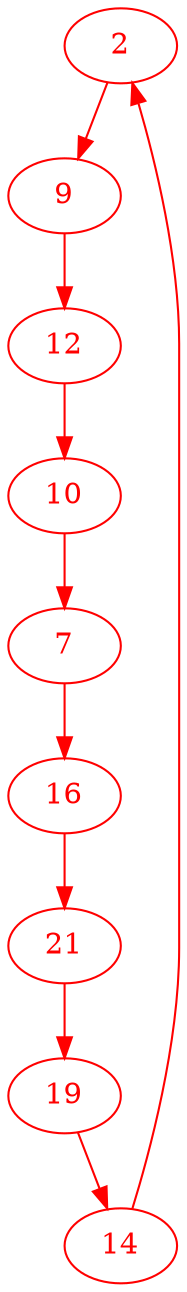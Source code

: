 digraph g{
node [color = red, fontcolor=red]; 2 7 9 10 12 14 16 19 21 ;
2 -> 9 [color=red] ;
7 -> 16 [color=red] ;
9 -> 12 [color=red] ;
10 -> 7 [color=red] ;
12 -> 10 [color=red] ;
14 -> 2 [color=red] ;
16 -> 21 [color=red] ;
19 -> 14 [color=red] ;
21 -> 19 [color=red] ;
}